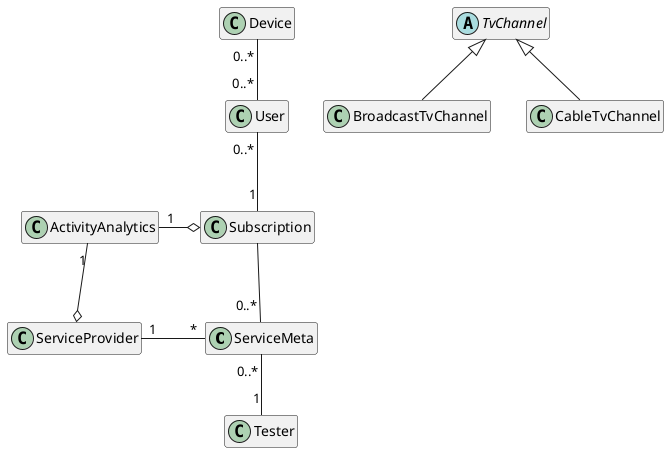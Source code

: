 @startuml
skinparam classAttributeIconSize 0
hide empty members
hide attributes 
skinparam shadowing false

' 여기를 보자
class ServiceMeta {
- Developer Info : Provider
- URL
- Language
- Rating
- Subscription Fee
- Pricing model
- isApproved : Boolean
- Description
- Review Comment
- Tester: Tester
}

class Subscription {
- Registered Services : ServiceMeta[]
- Users For Each Service : User[]
- Subscription starting dates
- Subscribing Services For each user : ServiceMeta[]
}

class User {
- Contact Info
- Viewing History
- Profiles
- Credicard Info
- Hobby
- Device Info : Device[]
}

class Tester {
- TestingApps : ServiceMeta[]
}

class ServiceProvider {
- Developed Services : ServiceMeta[]
- Analytics : ActivityAnalytics
}

class Device {
- User Info : User
- SST Client Version
- Serial #
}

class ActivityAnalytics {
- preferences
}

abstract class TvChannel {

}

class BroadcastTvChannel {

}

class CableTvChannel {

}

User "0..*" --  "1" Subscription : "        "
Subscription -- "0..*" ServiceMeta : "        "
Device "0..*" -- "0..*" User
ServiceMeta "0..*" -- "1" Tester
ServiceProvider "1" - "*" ServiceMeta : "        "
ActivityAnalytics "1"--o ServiceProvider
ActivityAnalytics "1"-o Subscription

TvChannel <|-- BroadcastTvChannel
TvChannel <|-- CableTvChannel

@enduml